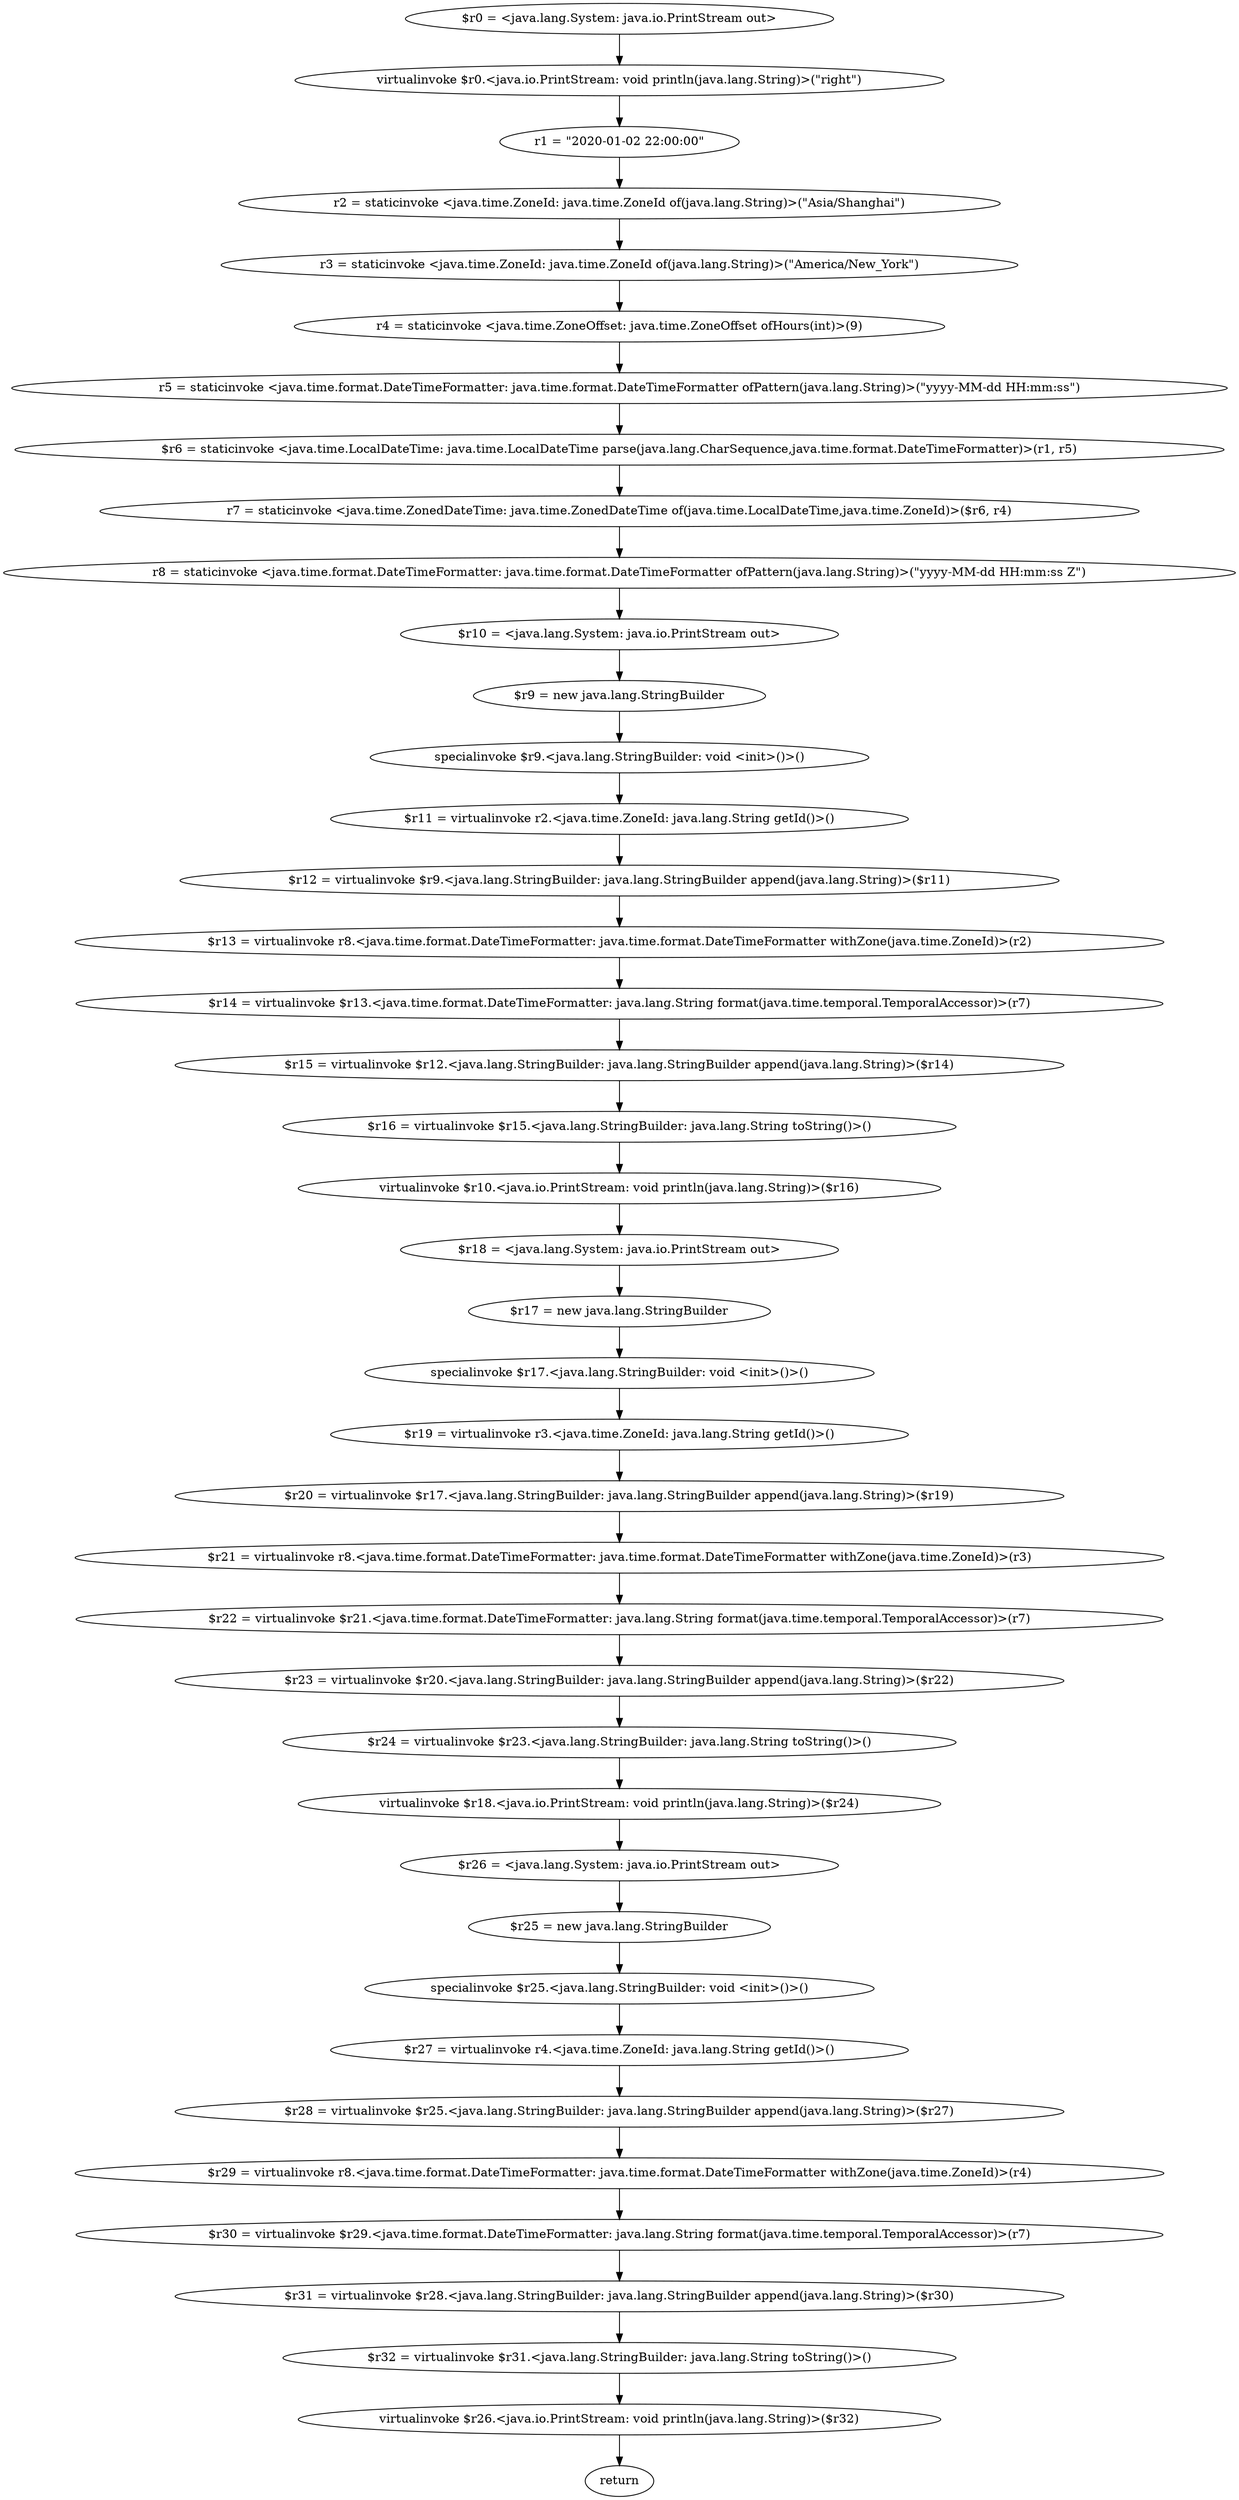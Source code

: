 digraph "unitGraph" {
    "$r0 = <java.lang.System: java.io.PrintStream out>"
    "virtualinvoke $r0.<java.io.PrintStream: void println(java.lang.String)>(\"right\")"
    "r1 = \"2020-01-02 22:00:00\""
    "r2 = staticinvoke <java.time.ZoneId: java.time.ZoneId of(java.lang.String)>(\"Asia/Shanghai\")"
    "r3 = staticinvoke <java.time.ZoneId: java.time.ZoneId of(java.lang.String)>(\"America/New_York\")"
    "r4 = staticinvoke <java.time.ZoneOffset: java.time.ZoneOffset ofHours(int)>(9)"
    "r5 = staticinvoke <java.time.format.DateTimeFormatter: java.time.format.DateTimeFormatter ofPattern(java.lang.String)>(\"yyyy-MM-dd HH:mm:ss\")"
    "$r6 = staticinvoke <java.time.LocalDateTime: java.time.LocalDateTime parse(java.lang.CharSequence,java.time.format.DateTimeFormatter)>(r1, r5)"
    "r7 = staticinvoke <java.time.ZonedDateTime: java.time.ZonedDateTime of(java.time.LocalDateTime,java.time.ZoneId)>($r6, r4)"
    "r8 = staticinvoke <java.time.format.DateTimeFormatter: java.time.format.DateTimeFormatter ofPattern(java.lang.String)>(\"yyyy-MM-dd HH:mm:ss Z\")"
    "$r10 = <java.lang.System: java.io.PrintStream out>"
    "$r9 = new java.lang.StringBuilder"
    "specialinvoke $r9.<java.lang.StringBuilder: void <init>()>()"
    "$r11 = virtualinvoke r2.<java.time.ZoneId: java.lang.String getId()>()"
    "$r12 = virtualinvoke $r9.<java.lang.StringBuilder: java.lang.StringBuilder append(java.lang.String)>($r11)"
    "$r13 = virtualinvoke r8.<java.time.format.DateTimeFormatter: java.time.format.DateTimeFormatter withZone(java.time.ZoneId)>(r2)"
    "$r14 = virtualinvoke $r13.<java.time.format.DateTimeFormatter: java.lang.String format(java.time.temporal.TemporalAccessor)>(r7)"
    "$r15 = virtualinvoke $r12.<java.lang.StringBuilder: java.lang.StringBuilder append(java.lang.String)>($r14)"
    "$r16 = virtualinvoke $r15.<java.lang.StringBuilder: java.lang.String toString()>()"
    "virtualinvoke $r10.<java.io.PrintStream: void println(java.lang.String)>($r16)"
    "$r18 = <java.lang.System: java.io.PrintStream out>"
    "$r17 = new java.lang.StringBuilder"
    "specialinvoke $r17.<java.lang.StringBuilder: void <init>()>()"
    "$r19 = virtualinvoke r3.<java.time.ZoneId: java.lang.String getId()>()"
    "$r20 = virtualinvoke $r17.<java.lang.StringBuilder: java.lang.StringBuilder append(java.lang.String)>($r19)"
    "$r21 = virtualinvoke r8.<java.time.format.DateTimeFormatter: java.time.format.DateTimeFormatter withZone(java.time.ZoneId)>(r3)"
    "$r22 = virtualinvoke $r21.<java.time.format.DateTimeFormatter: java.lang.String format(java.time.temporal.TemporalAccessor)>(r7)"
    "$r23 = virtualinvoke $r20.<java.lang.StringBuilder: java.lang.StringBuilder append(java.lang.String)>($r22)"
    "$r24 = virtualinvoke $r23.<java.lang.StringBuilder: java.lang.String toString()>()"
    "virtualinvoke $r18.<java.io.PrintStream: void println(java.lang.String)>($r24)"
    "$r26 = <java.lang.System: java.io.PrintStream out>"
    "$r25 = new java.lang.StringBuilder"
    "specialinvoke $r25.<java.lang.StringBuilder: void <init>()>()"
    "$r27 = virtualinvoke r4.<java.time.ZoneId: java.lang.String getId()>()"
    "$r28 = virtualinvoke $r25.<java.lang.StringBuilder: java.lang.StringBuilder append(java.lang.String)>($r27)"
    "$r29 = virtualinvoke r8.<java.time.format.DateTimeFormatter: java.time.format.DateTimeFormatter withZone(java.time.ZoneId)>(r4)"
    "$r30 = virtualinvoke $r29.<java.time.format.DateTimeFormatter: java.lang.String format(java.time.temporal.TemporalAccessor)>(r7)"
    "$r31 = virtualinvoke $r28.<java.lang.StringBuilder: java.lang.StringBuilder append(java.lang.String)>($r30)"
    "$r32 = virtualinvoke $r31.<java.lang.StringBuilder: java.lang.String toString()>()"
    "virtualinvoke $r26.<java.io.PrintStream: void println(java.lang.String)>($r32)"
    "return"
    "$r0 = <java.lang.System: java.io.PrintStream out>"->"virtualinvoke $r0.<java.io.PrintStream: void println(java.lang.String)>(\"right\")";
    "virtualinvoke $r0.<java.io.PrintStream: void println(java.lang.String)>(\"right\")"->"r1 = \"2020-01-02 22:00:00\"";
    "r1 = \"2020-01-02 22:00:00\""->"r2 = staticinvoke <java.time.ZoneId: java.time.ZoneId of(java.lang.String)>(\"Asia/Shanghai\")";
    "r2 = staticinvoke <java.time.ZoneId: java.time.ZoneId of(java.lang.String)>(\"Asia/Shanghai\")"->"r3 = staticinvoke <java.time.ZoneId: java.time.ZoneId of(java.lang.String)>(\"America/New_York\")";
    "r3 = staticinvoke <java.time.ZoneId: java.time.ZoneId of(java.lang.String)>(\"America/New_York\")"->"r4 = staticinvoke <java.time.ZoneOffset: java.time.ZoneOffset ofHours(int)>(9)";
    "r4 = staticinvoke <java.time.ZoneOffset: java.time.ZoneOffset ofHours(int)>(9)"->"r5 = staticinvoke <java.time.format.DateTimeFormatter: java.time.format.DateTimeFormatter ofPattern(java.lang.String)>(\"yyyy-MM-dd HH:mm:ss\")";
    "r5 = staticinvoke <java.time.format.DateTimeFormatter: java.time.format.DateTimeFormatter ofPattern(java.lang.String)>(\"yyyy-MM-dd HH:mm:ss\")"->"$r6 = staticinvoke <java.time.LocalDateTime: java.time.LocalDateTime parse(java.lang.CharSequence,java.time.format.DateTimeFormatter)>(r1, r5)";
    "$r6 = staticinvoke <java.time.LocalDateTime: java.time.LocalDateTime parse(java.lang.CharSequence,java.time.format.DateTimeFormatter)>(r1, r5)"->"r7 = staticinvoke <java.time.ZonedDateTime: java.time.ZonedDateTime of(java.time.LocalDateTime,java.time.ZoneId)>($r6, r4)";
    "r7 = staticinvoke <java.time.ZonedDateTime: java.time.ZonedDateTime of(java.time.LocalDateTime,java.time.ZoneId)>($r6, r4)"->"r8 = staticinvoke <java.time.format.DateTimeFormatter: java.time.format.DateTimeFormatter ofPattern(java.lang.String)>(\"yyyy-MM-dd HH:mm:ss Z\")";
    "r8 = staticinvoke <java.time.format.DateTimeFormatter: java.time.format.DateTimeFormatter ofPattern(java.lang.String)>(\"yyyy-MM-dd HH:mm:ss Z\")"->"$r10 = <java.lang.System: java.io.PrintStream out>";
    "$r10 = <java.lang.System: java.io.PrintStream out>"->"$r9 = new java.lang.StringBuilder";
    "$r9 = new java.lang.StringBuilder"->"specialinvoke $r9.<java.lang.StringBuilder: void <init>()>()";
    "specialinvoke $r9.<java.lang.StringBuilder: void <init>()>()"->"$r11 = virtualinvoke r2.<java.time.ZoneId: java.lang.String getId()>()";
    "$r11 = virtualinvoke r2.<java.time.ZoneId: java.lang.String getId()>()"->"$r12 = virtualinvoke $r9.<java.lang.StringBuilder: java.lang.StringBuilder append(java.lang.String)>($r11)";
    "$r12 = virtualinvoke $r9.<java.lang.StringBuilder: java.lang.StringBuilder append(java.lang.String)>($r11)"->"$r13 = virtualinvoke r8.<java.time.format.DateTimeFormatter: java.time.format.DateTimeFormatter withZone(java.time.ZoneId)>(r2)";
    "$r13 = virtualinvoke r8.<java.time.format.DateTimeFormatter: java.time.format.DateTimeFormatter withZone(java.time.ZoneId)>(r2)"->"$r14 = virtualinvoke $r13.<java.time.format.DateTimeFormatter: java.lang.String format(java.time.temporal.TemporalAccessor)>(r7)";
    "$r14 = virtualinvoke $r13.<java.time.format.DateTimeFormatter: java.lang.String format(java.time.temporal.TemporalAccessor)>(r7)"->"$r15 = virtualinvoke $r12.<java.lang.StringBuilder: java.lang.StringBuilder append(java.lang.String)>($r14)";
    "$r15 = virtualinvoke $r12.<java.lang.StringBuilder: java.lang.StringBuilder append(java.lang.String)>($r14)"->"$r16 = virtualinvoke $r15.<java.lang.StringBuilder: java.lang.String toString()>()";
    "$r16 = virtualinvoke $r15.<java.lang.StringBuilder: java.lang.String toString()>()"->"virtualinvoke $r10.<java.io.PrintStream: void println(java.lang.String)>($r16)";
    "virtualinvoke $r10.<java.io.PrintStream: void println(java.lang.String)>($r16)"->"$r18 = <java.lang.System: java.io.PrintStream out>";
    "$r18 = <java.lang.System: java.io.PrintStream out>"->"$r17 = new java.lang.StringBuilder";
    "$r17 = new java.lang.StringBuilder"->"specialinvoke $r17.<java.lang.StringBuilder: void <init>()>()";
    "specialinvoke $r17.<java.lang.StringBuilder: void <init>()>()"->"$r19 = virtualinvoke r3.<java.time.ZoneId: java.lang.String getId()>()";
    "$r19 = virtualinvoke r3.<java.time.ZoneId: java.lang.String getId()>()"->"$r20 = virtualinvoke $r17.<java.lang.StringBuilder: java.lang.StringBuilder append(java.lang.String)>($r19)";
    "$r20 = virtualinvoke $r17.<java.lang.StringBuilder: java.lang.StringBuilder append(java.lang.String)>($r19)"->"$r21 = virtualinvoke r8.<java.time.format.DateTimeFormatter: java.time.format.DateTimeFormatter withZone(java.time.ZoneId)>(r3)";
    "$r21 = virtualinvoke r8.<java.time.format.DateTimeFormatter: java.time.format.DateTimeFormatter withZone(java.time.ZoneId)>(r3)"->"$r22 = virtualinvoke $r21.<java.time.format.DateTimeFormatter: java.lang.String format(java.time.temporal.TemporalAccessor)>(r7)";
    "$r22 = virtualinvoke $r21.<java.time.format.DateTimeFormatter: java.lang.String format(java.time.temporal.TemporalAccessor)>(r7)"->"$r23 = virtualinvoke $r20.<java.lang.StringBuilder: java.lang.StringBuilder append(java.lang.String)>($r22)";
    "$r23 = virtualinvoke $r20.<java.lang.StringBuilder: java.lang.StringBuilder append(java.lang.String)>($r22)"->"$r24 = virtualinvoke $r23.<java.lang.StringBuilder: java.lang.String toString()>()";
    "$r24 = virtualinvoke $r23.<java.lang.StringBuilder: java.lang.String toString()>()"->"virtualinvoke $r18.<java.io.PrintStream: void println(java.lang.String)>($r24)";
    "virtualinvoke $r18.<java.io.PrintStream: void println(java.lang.String)>($r24)"->"$r26 = <java.lang.System: java.io.PrintStream out>";
    "$r26 = <java.lang.System: java.io.PrintStream out>"->"$r25 = new java.lang.StringBuilder";
    "$r25 = new java.lang.StringBuilder"->"specialinvoke $r25.<java.lang.StringBuilder: void <init>()>()";
    "specialinvoke $r25.<java.lang.StringBuilder: void <init>()>()"->"$r27 = virtualinvoke r4.<java.time.ZoneId: java.lang.String getId()>()";
    "$r27 = virtualinvoke r4.<java.time.ZoneId: java.lang.String getId()>()"->"$r28 = virtualinvoke $r25.<java.lang.StringBuilder: java.lang.StringBuilder append(java.lang.String)>($r27)";
    "$r28 = virtualinvoke $r25.<java.lang.StringBuilder: java.lang.StringBuilder append(java.lang.String)>($r27)"->"$r29 = virtualinvoke r8.<java.time.format.DateTimeFormatter: java.time.format.DateTimeFormatter withZone(java.time.ZoneId)>(r4)";
    "$r29 = virtualinvoke r8.<java.time.format.DateTimeFormatter: java.time.format.DateTimeFormatter withZone(java.time.ZoneId)>(r4)"->"$r30 = virtualinvoke $r29.<java.time.format.DateTimeFormatter: java.lang.String format(java.time.temporal.TemporalAccessor)>(r7)";
    "$r30 = virtualinvoke $r29.<java.time.format.DateTimeFormatter: java.lang.String format(java.time.temporal.TemporalAccessor)>(r7)"->"$r31 = virtualinvoke $r28.<java.lang.StringBuilder: java.lang.StringBuilder append(java.lang.String)>($r30)";
    "$r31 = virtualinvoke $r28.<java.lang.StringBuilder: java.lang.StringBuilder append(java.lang.String)>($r30)"->"$r32 = virtualinvoke $r31.<java.lang.StringBuilder: java.lang.String toString()>()";
    "$r32 = virtualinvoke $r31.<java.lang.StringBuilder: java.lang.String toString()>()"->"virtualinvoke $r26.<java.io.PrintStream: void println(java.lang.String)>($r32)";
    "virtualinvoke $r26.<java.io.PrintStream: void println(java.lang.String)>($r32)"->"return";
}
